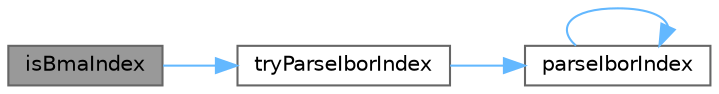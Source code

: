 digraph "isBmaIndex"
{
 // INTERACTIVE_SVG=YES
 // LATEX_PDF_SIZE
  bgcolor="transparent";
  edge [fontname=Helvetica,fontsize=10,labelfontname=Helvetica,labelfontsize=10];
  node [fontname=Helvetica,fontsize=10,shape=box,height=0.2,width=0.4];
  rankdir="LR";
  Node1 [label="isBmaIndex",height=0.2,width=0.4,color="gray40", fillcolor="grey60", style="filled", fontcolor="black",tooltip="Return true if the indexName is that of an bma/sifma index, otherwise false."];
  Node1 -> Node2 [color="steelblue1",style="solid"];
  Node2 [label="tryParseIborIndex",height=0.2,width=0.4,color="grey40", fillcolor="white", style="filled",URL="$group__utilities.html#ga53500116b2cd1c6fd1598065f9ef64b2",tooltip="Try to convert std::string to QuantLib::IborIndex."];
  Node2 -> Node3 [color="steelblue1",style="solid"];
  Node3 [label="parseIborIndex",height=0.2,width=0.4,color="grey40", fillcolor="white", style="filled",URL="$group__utilities.html#ga2d18ab5807f92319c9db2c13f4904738",tooltip="Convert std::string to QuantLib::IborIndex."];
  Node3 -> Node3 [color="steelblue1",style="solid"];
}
